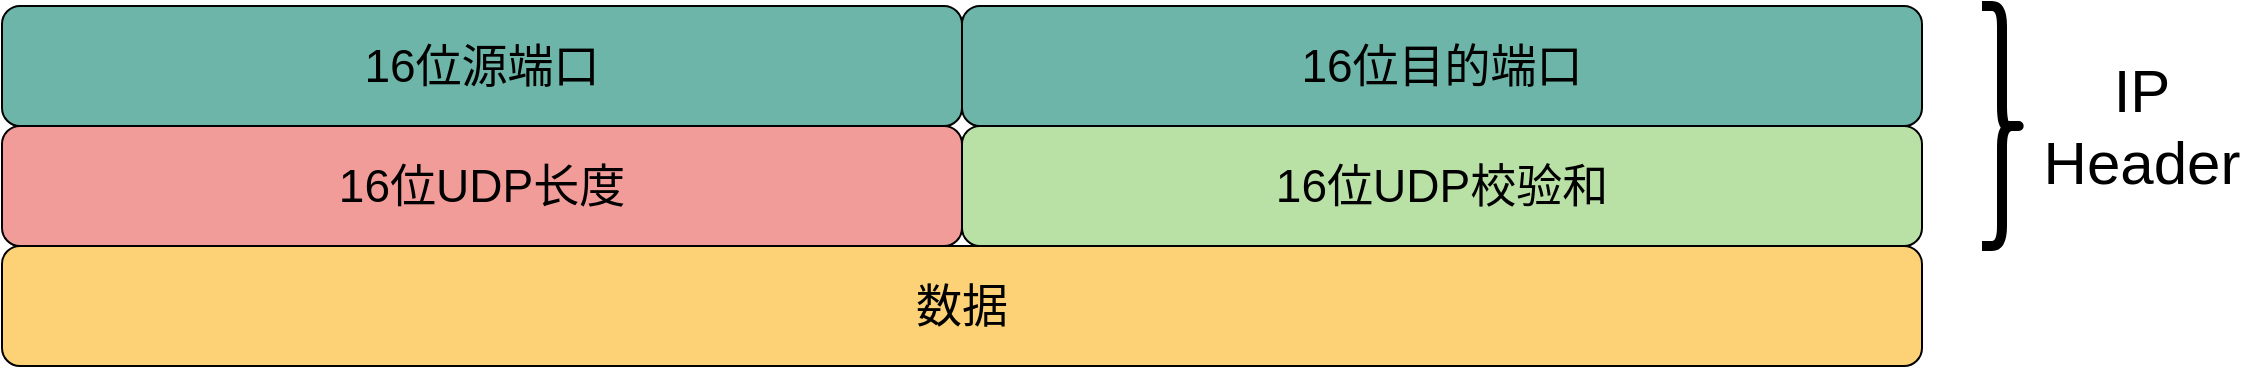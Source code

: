 <mxfile version="14.4.8" type="github">
  <diagram id="9fnjXT7nlAm7Ix4f8WDv" name="Page-1">
    <mxGraphModel dx="1548" dy="1980" grid="1" gridSize="10" guides="1" tooltips="1" connect="1" arrows="1" fold="1" page="1" pageScale="1" pageWidth="600" pageHeight="250" math="0" shadow="0">
      <root>
        <mxCell id="0" />
        <mxCell id="1" parent="0" />
        <mxCell id="-xf_uFu9KCXf6jcXoVjT-4" value="&lt;font style=&quot;font-size: 23px&quot;&gt;16位源端口&lt;/font&gt;" style="rounded=1;whiteSpace=wrap;html=1;fontSize=23;fillColor=#6DB5A8;" parent="1" vertex="1">
          <mxGeometry x="60" y="40" width="480" height="60" as="geometry" />
        </mxCell>
        <mxCell id="-xf_uFu9KCXf6jcXoVjT-5" value="&lt;font style=&quot;font-size: 23px&quot;&gt;16位目的端口&lt;/font&gt;" style="rounded=1;whiteSpace=wrap;html=1;fontSize=23;fillColor=#6DB5A8;" parent="1" vertex="1">
          <mxGeometry x="540" y="40" width="480" height="60" as="geometry" />
        </mxCell>
        <mxCell id="-xf_uFu9KCXf6jcXoVjT-6" value="&lt;font style=&quot;font-size: 23px&quot;&gt;16位UDP长度&lt;/font&gt;" style="rounded=1;whiteSpace=wrap;html=1;fontSize=23;fillColor=#F19C99;" parent="1" vertex="1">
          <mxGeometry x="60" y="100" width="480" height="60" as="geometry" />
        </mxCell>
        <mxCell id="-xf_uFu9KCXf6jcXoVjT-7" value="&lt;font style=&quot;font-size: 23px&quot;&gt;16位UDP校验和&lt;/font&gt;" style="rounded=1;whiteSpace=wrap;html=1;fontSize=23;fillColor=#B9E0A5;" parent="1" vertex="1">
          <mxGeometry x="540" y="100" width="480" height="60" as="geometry" />
        </mxCell>
        <mxCell id="-xf_uFu9KCXf6jcXoVjT-15" value="&lt;font style=&quot;font-size: 23px;&quot;&gt;数据&lt;/font&gt;" style="rounded=1;whiteSpace=wrap;html=1;fontSize=23;fillColor=#FDD276;" parent="1" vertex="1">
          <mxGeometry x="60" y="160" width="960" height="60" as="geometry" />
        </mxCell>
        <mxCell id="2LUimMu3E2EJsUdhh0Rr-1" value="" style="shape=curlyBracket;whiteSpace=wrap;html=1;rounded=1;fillColor=#F19C99;direction=west;strokeWidth=5;" vertex="1" parent="1">
          <mxGeometry x="1050" y="40" width="20" height="120" as="geometry" />
        </mxCell>
        <mxCell id="2LUimMu3E2EJsUdhh0Rr-2" value="&lt;font style=&quot;font-size: 30px&quot;&gt;IP Header&lt;/font&gt;" style="text;html=1;strokeColor=none;fillColor=none;align=center;verticalAlign=middle;whiteSpace=wrap;rounded=0;" vertex="1" parent="1">
          <mxGeometry x="1080" y="90" width="100" height="20" as="geometry" />
        </mxCell>
      </root>
    </mxGraphModel>
  </diagram>
</mxfile>
